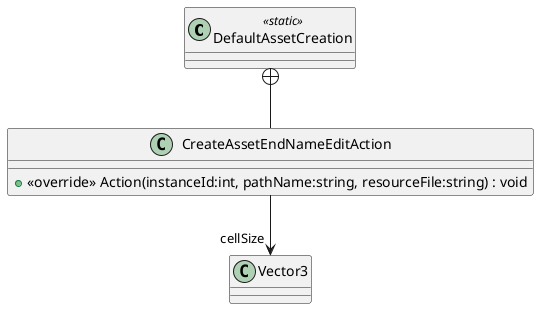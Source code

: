 @startuml
class DefaultAssetCreation <<static>> {
}
class CreateAssetEndNameEditAction {
    + <<override>> Action(instanceId:int, pathName:string, resourceFile:string) : void
}
DefaultAssetCreation +-- CreateAssetEndNameEditAction
CreateAssetEndNameEditAction --> "cellSize" Vector3
@enduml
